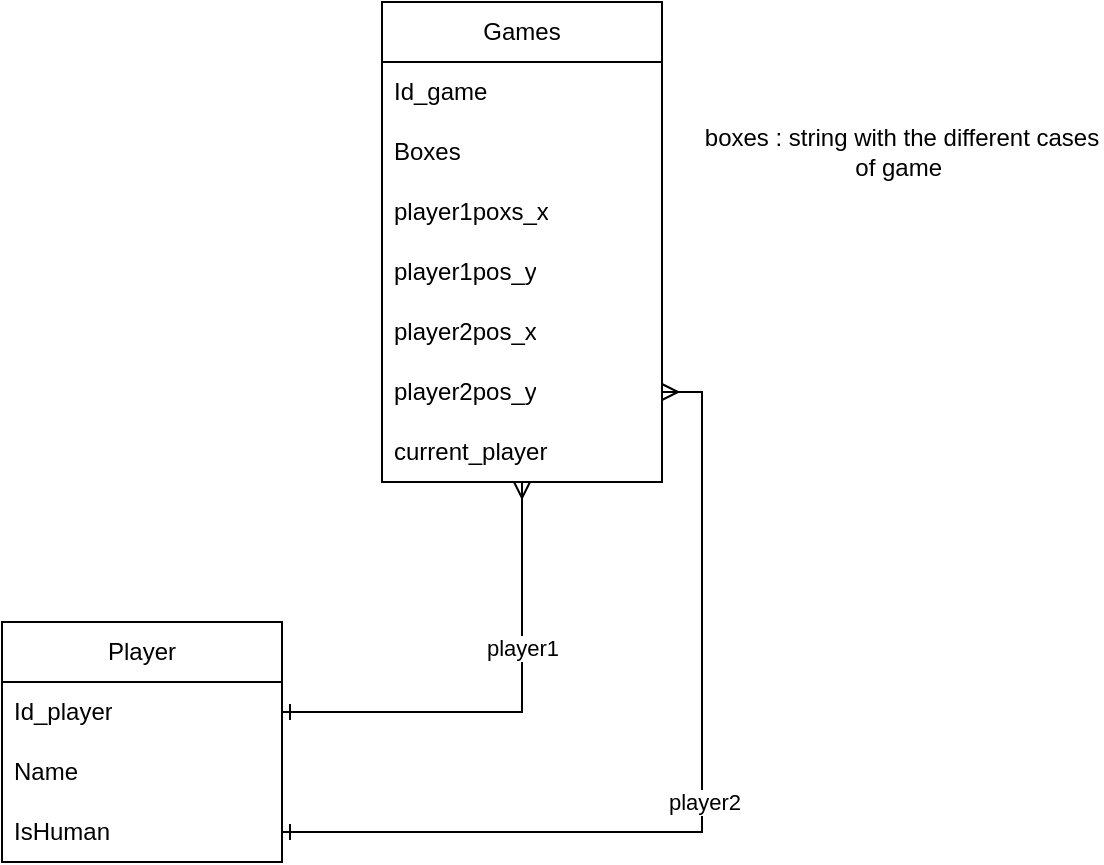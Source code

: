 <mxfile version="24.7.17">
  <diagram name="Page-1" id="d2If1LkSrOgjq3KQQzS8">
    <mxGraphModel dx="830" dy="444" grid="1" gridSize="10" guides="1" tooltips="1" connect="1" arrows="1" fold="1" page="1" pageScale="1" pageWidth="827" pageHeight="1169" math="0" shadow="0">
      <root>
        <mxCell id="0" />
        <mxCell id="1" parent="0" />
        <mxCell id="VYaoWX5Vr0VDT7d09Hty-1" value="Player" style="swimlane;fontStyle=0;childLayout=stackLayout;horizontal=1;startSize=30;horizontalStack=0;resizeParent=1;resizeParentMax=0;resizeLast=0;collapsible=1;marginBottom=0;whiteSpace=wrap;html=1;" parent="1" vertex="1">
          <mxGeometry x="200" y="420" width="140" height="120" as="geometry" />
        </mxCell>
        <mxCell id="VYaoWX5Vr0VDT7d09Hty-4" value="Id_player" style="text;strokeColor=none;fillColor=none;align=left;verticalAlign=middle;spacingLeft=4;spacingRight=4;overflow=hidden;points=[[0,0.5],[1,0.5]];portConstraint=eastwest;rotatable=0;whiteSpace=wrap;html=1;" parent="VYaoWX5Vr0VDT7d09Hty-1" vertex="1">
          <mxGeometry y="30" width="140" height="30" as="geometry" />
        </mxCell>
        <mxCell id="VYaoWX5Vr0VDT7d09Hty-2" value="Name" style="text;strokeColor=none;fillColor=none;align=left;verticalAlign=middle;spacingLeft=4;spacingRight=4;overflow=hidden;points=[[0,0.5],[1,0.5]];portConstraint=eastwest;rotatable=0;whiteSpace=wrap;html=1;" parent="VYaoWX5Vr0VDT7d09Hty-1" vertex="1">
          <mxGeometry y="60" width="140" height="30" as="geometry" />
        </mxCell>
        <mxCell id="VYaoWX5Vr0VDT7d09Hty-3" value="IsHuman" style="text;strokeColor=none;fillColor=none;align=left;verticalAlign=middle;spacingLeft=4;spacingRight=4;overflow=hidden;points=[[0,0.5],[1,0.5]];portConstraint=eastwest;rotatable=0;whiteSpace=wrap;html=1;" parent="VYaoWX5Vr0VDT7d09Hty-1" vertex="1">
          <mxGeometry y="90" width="140" height="30" as="geometry" />
        </mxCell>
        <mxCell id="VYaoWX5Vr0VDT7d09Hty-36" style="edgeStyle=orthogonalEdgeStyle;rounded=0;orthogonalLoop=1;jettySize=auto;html=1;entryX=1;entryY=0.5;entryDx=0;entryDy=0;endArrow=ERone;endFill=0;startArrow=ERmany;startFill=0;" parent="1" source="VYaoWX5Vr0VDT7d09Hty-5" target="VYaoWX5Vr0VDT7d09Hty-4" edge="1">
          <mxGeometry relative="1" as="geometry" />
        </mxCell>
        <mxCell id="jv9ft0HEIHgMhdXlCz-u-1" value="player1" style="edgeLabel;html=1;align=center;verticalAlign=middle;resizable=0;points=[];" vertex="1" connectable="0" parent="VYaoWX5Vr0VDT7d09Hty-36">
          <mxGeometry x="-0.295" y="-1" relative="1" as="geometry">
            <mxPoint x="1" as="offset" />
          </mxGeometry>
        </mxCell>
        <mxCell id="VYaoWX5Vr0VDT7d09Hty-5" value="Games" style="swimlane;fontStyle=0;childLayout=stackLayout;horizontal=1;startSize=30;horizontalStack=0;resizeParent=1;resizeParentMax=0;resizeLast=0;collapsible=1;marginBottom=0;whiteSpace=wrap;html=1;" parent="1" vertex="1">
          <mxGeometry x="390" y="110" width="140" height="240" as="geometry" />
        </mxCell>
        <mxCell id="VYaoWX5Vr0VDT7d09Hty-6" value="Id_game" style="text;strokeColor=none;fillColor=none;align=left;verticalAlign=middle;spacingLeft=4;spacingRight=4;overflow=hidden;points=[[0,0.5],[1,0.5]];portConstraint=eastwest;rotatable=0;whiteSpace=wrap;html=1;" parent="VYaoWX5Vr0VDT7d09Hty-5" vertex="1">
          <mxGeometry y="30" width="140" height="30" as="geometry" />
        </mxCell>
        <mxCell id="VYaoWX5Vr0VDT7d09Hty-35" value="Boxes" style="text;strokeColor=none;fillColor=none;align=left;verticalAlign=middle;spacingLeft=4;spacingRight=4;overflow=hidden;points=[[0,0.5],[1,0.5]];portConstraint=eastwest;rotatable=0;whiteSpace=wrap;html=1;" parent="VYaoWX5Vr0VDT7d09Hty-5" vertex="1">
          <mxGeometry y="60" width="140" height="30" as="geometry" />
        </mxCell>
        <mxCell id="VYaoWX5Vr0VDT7d09Hty-38" value="player1poxs_x" style="text;strokeColor=none;fillColor=none;align=left;verticalAlign=middle;spacingLeft=4;spacingRight=4;overflow=hidden;points=[[0,0.5],[1,0.5]];portConstraint=eastwest;rotatable=0;whiteSpace=wrap;html=1;" parent="VYaoWX5Vr0VDT7d09Hty-5" vertex="1">
          <mxGeometry y="90" width="140" height="30" as="geometry" />
        </mxCell>
        <mxCell id="VYaoWX5Vr0VDT7d09Hty-39" value="player1pos_y" style="text;strokeColor=none;fillColor=none;align=left;verticalAlign=middle;spacingLeft=4;spacingRight=4;overflow=hidden;points=[[0,0.5],[1,0.5]];portConstraint=eastwest;rotatable=0;whiteSpace=wrap;html=1;" parent="VYaoWX5Vr0VDT7d09Hty-5" vertex="1">
          <mxGeometry y="120" width="140" height="30" as="geometry" />
        </mxCell>
        <mxCell id="VYaoWX5Vr0VDT7d09Hty-40" value="player2pos_x" style="text;strokeColor=none;fillColor=none;align=left;verticalAlign=middle;spacingLeft=4;spacingRight=4;overflow=hidden;points=[[0,0.5],[1,0.5]];portConstraint=eastwest;rotatable=0;whiteSpace=wrap;html=1;" parent="VYaoWX5Vr0VDT7d09Hty-5" vertex="1">
          <mxGeometry y="150" width="140" height="30" as="geometry" />
        </mxCell>
        <mxCell id="VYaoWX5Vr0VDT7d09Hty-41" value="player2pos_y" style="text;strokeColor=none;fillColor=none;align=left;verticalAlign=middle;spacingLeft=4;spacingRight=4;overflow=hidden;points=[[0,0.5],[1,0.5]];portConstraint=eastwest;rotatable=0;whiteSpace=wrap;html=1;" parent="VYaoWX5Vr0VDT7d09Hty-5" vertex="1">
          <mxGeometry y="180" width="140" height="30" as="geometry" />
        </mxCell>
        <mxCell id="VYaoWX5Vr0VDT7d09Hty-44" value="current_player" style="text;strokeColor=none;fillColor=none;align=left;verticalAlign=middle;spacingLeft=4;spacingRight=4;overflow=hidden;points=[[0,0.5],[1,0.5]];portConstraint=eastwest;rotatable=0;whiteSpace=wrap;html=1;" parent="VYaoWX5Vr0VDT7d09Hty-5" vertex="1">
          <mxGeometry y="210" width="140" height="30" as="geometry" />
        </mxCell>
        <mxCell id="VYaoWX5Vr0VDT7d09Hty-43" style="edgeStyle=orthogonalEdgeStyle;rounded=0;orthogonalLoop=1;jettySize=auto;html=1;exitX=1;exitY=0.5;exitDx=0;exitDy=0;entryX=1;entryY=0.5;entryDx=0;entryDy=0;endArrow=ERmany;endFill=0;startArrow=ERone;startFill=0;" parent="1" source="VYaoWX5Vr0VDT7d09Hty-3" target="VYaoWX5Vr0VDT7d09Hty-41" edge="1">
          <mxGeometry relative="1" as="geometry" />
        </mxCell>
        <mxCell id="jv9ft0HEIHgMhdXlCz-u-2" value="player2" style="edgeLabel;html=1;align=center;verticalAlign=middle;resizable=0;points=[];" vertex="1" connectable="0" parent="VYaoWX5Vr0VDT7d09Hty-43">
          <mxGeometry x="0.001" y="1" relative="1" as="geometry">
            <mxPoint x="2" as="offset" />
          </mxGeometry>
        </mxCell>
        <mxCell id="VYaoWX5Vr0VDT7d09Hty-45" value="boxes : string with the different cases of game&amp;nbsp;" style="text;html=1;align=center;verticalAlign=middle;whiteSpace=wrap;rounded=0;" parent="1" vertex="1">
          <mxGeometry x="550" y="170" width="200" height="30" as="geometry" />
        </mxCell>
      </root>
    </mxGraphModel>
  </diagram>
</mxfile>
